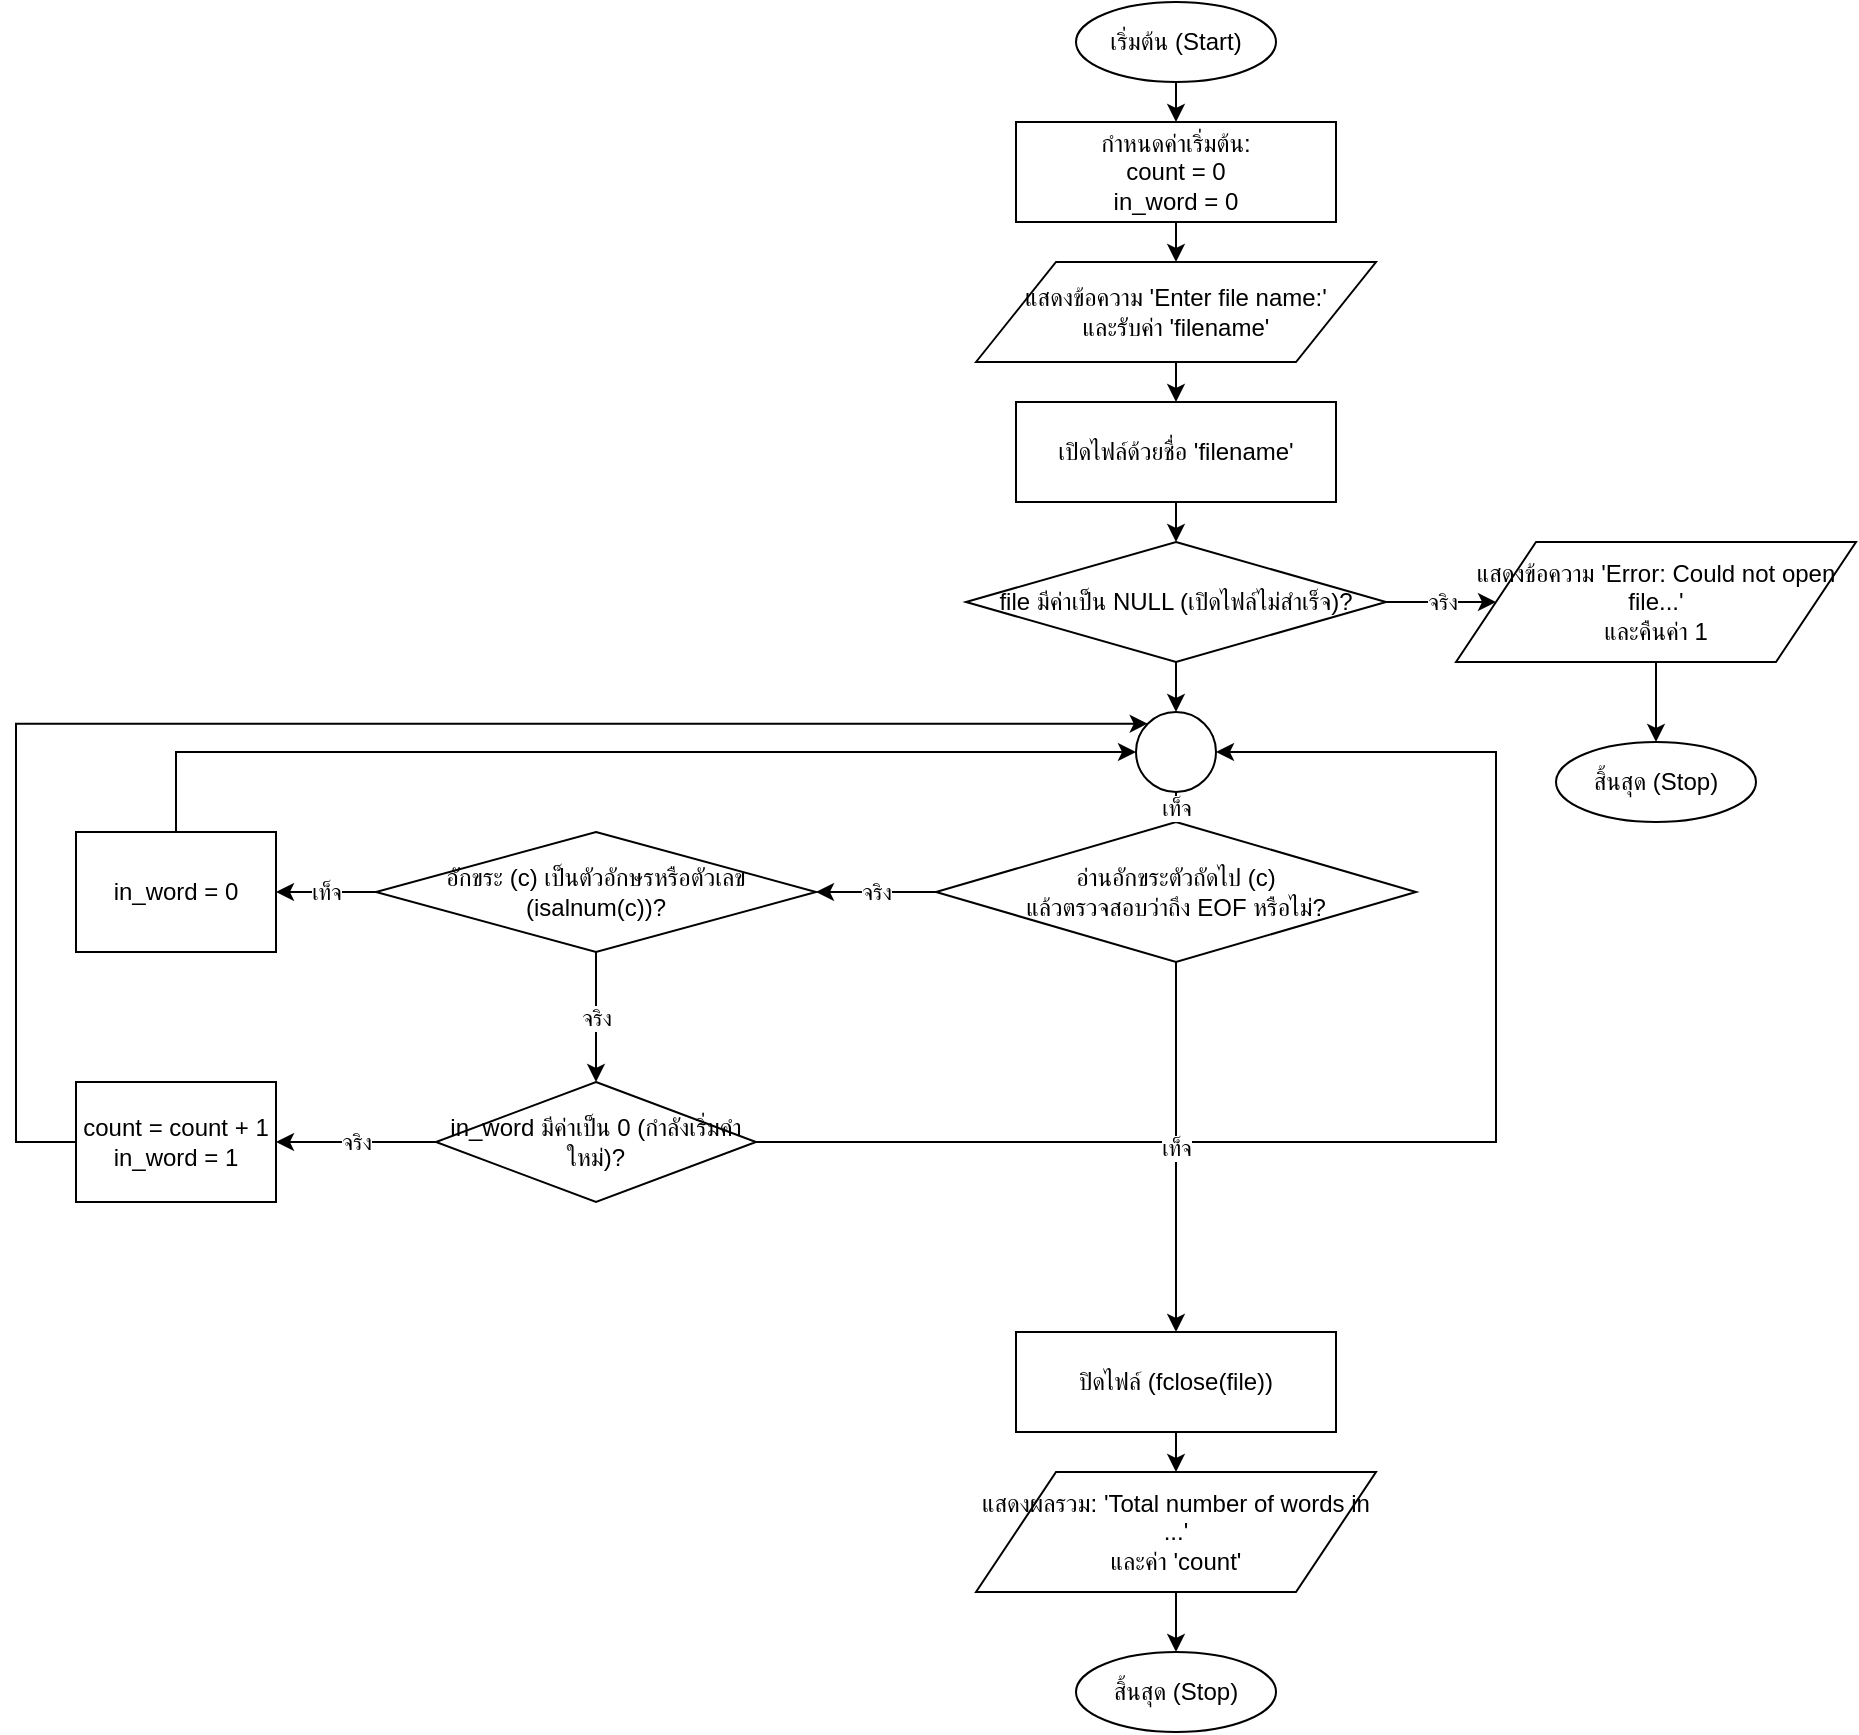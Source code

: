 <mxfile version="28.2.5">
  <diagram id="C5RBs43oDa-KdzZeNtuy" name="Page-1">
    <mxGraphModel grid="1" page="1" gridSize="10" guides="1" tooltips="1" connect="1" arrows="1" fold="1" pageScale="1" pageWidth="827" pageHeight="1169" math="0" shadow="0">
      <root>
        <mxCell id="WIyWlLk6GJQsqaUBKTNV-0" />
        <mxCell id="WIyWlLk6GJQsqaUBKTNV-1" parent="WIyWlLk6GJQsqaUBKTNV-0" />
        <mxCell id="FVZEqwbuU1rG1BpgWnba-0" value="เริ่มต้น (Start)" style="ellipse;whiteSpace=wrap;html=1;" vertex="1" parent="WIyWlLk6GJQsqaUBKTNV-1">
          <mxGeometry x="580" y="210" width="100" height="40" as="geometry" />
        </mxCell>
        <mxCell id="FVZEqwbuU1rG1BpgWnba-1" value="กำหนดค่าเริ่มต้น:&#xa;count = 0&#xa;in_word = 0" style="rounded=0;whiteSpace=wrap;html=1;" vertex="1" parent="WIyWlLk6GJQsqaUBKTNV-1">
          <mxGeometry x="550" y="270" width="160" height="50" as="geometry" />
        </mxCell>
        <mxCell id="FVZEqwbuU1rG1BpgWnba-2" value="แสดงข้อความ &#39;Enter file name:&#39;&#xa;และรับค่า &#39;filename&#39;" style="shape=parallelogram;perimeter=parallelogramPerimeter;whiteSpace=wrap;html=1;" vertex="1" parent="WIyWlLk6GJQsqaUBKTNV-1">
          <mxGeometry x="530" y="340" width="200" height="50" as="geometry" />
        </mxCell>
        <mxCell id="FVZEqwbuU1rG1BpgWnba-3" value="เปิดไฟล์ด้วยชื่อ &#39;filename&#39;" style="rounded=0;whiteSpace=wrap;html=1;" vertex="1" parent="WIyWlLk6GJQsqaUBKTNV-1">
          <mxGeometry x="550" y="410" width="160" height="50" as="geometry" />
        </mxCell>
        <mxCell id="FVZEqwbuU1rG1BpgWnba-4" value="file มีค่าเป็น NULL (เปิดไฟล์ไม่สำเร็จ)?" style="rhombus;whiteSpace=wrap;html=1;" vertex="1" parent="WIyWlLk6GJQsqaUBKTNV-1">
          <mxGeometry x="525" y="480" width="210" height="60" as="geometry" />
        </mxCell>
        <mxCell id="FVZEqwbuU1rG1BpgWnba-5" value="แสดงข้อความ &#39;Error: Could not open file...&#39;&#xa;และคืนค่า 1" style="shape=parallelogram;perimeter=parallelogramPerimeter;whiteSpace=wrap;html=1;" vertex="1" parent="WIyWlLk6GJQsqaUBKTNV-1">
          <mxGeometry x="770" y="480" width="200" height="60" as="geometry" />
        </mxCell>
        <mxCell id="FVZEqwbuU1rG1BpgWnba-6" value="อ่านอักขระตัวถัดไป (c)&#xa;แล้วตรวจสอบว่าถึง EOF หรือไม่?" style="rhombus;whiteSpace=wrap;html=1;" vertex="1" parent="WIyWlLk6GJQsqaUBKTNV-1">
          <mxGeometry x="510" y="620" width="240" height="70" as="geometry" />
        </mxCell>
        <mxCell id="FVZEqwbuU1rG1BpgWnba-7" value="อักขระ (c) เป็นตัวอักษรหรือตัวเลข (isalnum(c))?" style="rhombus;whiteSpace=wrap;html=1;" vertex="1" parent="WIyWlLk6GJQsqaUBKTNV-1">
          <mxGeometry x="230" y="625" width="220" height="60" as="geometry" />
        </mxCell>
        <mxCell id="FVZEqwbuU1rG1BpgWnba-70" style="edgeStyle=orthogonalEdgeStyle;rounded=0;orthogonalLoop=1;jettySize=auto;html=1;entryX=1;entryY=0.5;entryDx=0;entryDy=0;" edge="1" parent="WIyWlLk6GJQsqaUBKTNV-1" source="FVZEqwbuU1rG1BpgWnba-8" target="FVZEqwbuU1rG1BpgWnba-66">
          <mxGeometry relative="1" as="geometry">
            <Array as="points">
              <mxPoint x="790" y="780" />
              <mxPoint x="790" y="585" />
            </Array>
          </mxGeometry>
        </mxCell>
        <mxCell id="FVZEqwbuU1rG1BpgWnba-8" value="in_word มีค่าเป็น 0 (กำลังเริ่มคำใหม่)?" style="rhombus;whiteSpace=wrap;html=1;" vertex="1" parent="WIyWlLk6GJQsqaUBKTNV-1">
          <mxGeometry x="260" y="750" width="160" height="60" as="geometry" />
        </mxCell>
        <mxCell id="FVZEqwbuU1rG1BpgWnba-69" style="edgeStyle=orthogonalEdgeStyle;rounded=0;orthogonalLoop=1;jettySize=auto;html=1;entryX=0;entryY=0;entryDx=0;entryDy=0;" edge="1" parent="WIyWlLk6GJQsqaUBKTNV-1" source="FVZEqwbuU1rG1BpgWnba-9" target="FVZEqwbuU1rG1BpgWnba-66">
          <mxGeometry relative="1" as="geometry">
            <Array as="points">
              <mxPoint x="50" y="780" />
              <mxPoint x="50" y="571" />
            </Array>
          </mxGeometry>
        </mxCell>
        <mxCell id="FVZEqwbuU1rG1BpgWnba-9" value="count = count + 1&#xa;in_word = 1" style="rounded=0;whiteSpace=wrap;html=1;" vertex="1" parent="WIyWlLk6GJQsqaUBKTNV-1">
          <mxGeometry x="80" y="750" width="100" height="60" as="geometry" />
        </mxCell>
        <mxCell id="FVZEqwbuU1rG1BpgWnba-68" style="edgeStyle=orthogonalEdgeStyle;rounded=0;orthogonalLoop=1;jettySize=auto;html=1;entryX=0;entryY=0.5;entryDx=0;entryDy=0;" edge="1" parent="WIyWlLk6GJQsqaUBKTNV-1" source="FVZEqwbuU1rG1BpgWnba-10" target="FVZEqwbuU1rG1BpgWnba-66">
          <mxGeometry relative="1" as="geometry">
            <Array as="points">
              <mxPoint x="130" y="585" />
            </Array>
          </mxGeometry>
        </mxCell>
        <mxCell id="FVZEqwbuU1rG1BpgWnba-10" value="in_word = 0" style="rounded=0;whiteSpace=wrap;html=1;" vertex="1" parent="WIyWlLk6GJQsqaUBKTNV-1">
          <mxGeometry x="80" y="625" width="100" height="60" as="geometry" />
        </mxCell>
        <mxCell id="FVZEqwbuU1rG1BpgWnba-11" value="ปิดไฟล์ (fclose(file))" style="rounded=0;whiteSpace=wrap;html=1;" vertex="1" parent="WIyWlLk6GJQsqaUBKTNV-1">
          <mxGeometry x="550" y="875" width="160" height="50" as="geometry" />
        </mxCell>
        <mxCell id="FVZEqwbuU1rG1BpgWnba-12" value="แสดงผลรวม: &#39;Total number of words in ...&#39;&#xa;และค่า &#39;count&#39;" style="shape=parallelogram;perimeter=parallelogramPerimeter;whiteSpace=wrap;html=1;" vertex="1" parent="WIyWlLk6GJQsqaUBKTNV-1">
          <mxGeometry x="530" y="945" width="200" height="60" as="geometry" />
        </mxCell>
        <mxCell id="FVZEqwbuU1rG1BpgWnba-13" value="สิ้นสุด (Stop)" style="ellipse;whiteSpace=wrap;html=1;" vertex="1" parent="WIyWlLk6GJQsqaUBKTNV-1">
          <mxGeometry x="580" y="1035" width="100" height="40" as="geometry" />
        </mxCell>
        <mxCell id="FVZEqwbuU1rG1BpgWnba-14" value="สิ้นสุด (Stop)" style="ellipse;whiteSpace=wrap;html=1;" vertex="1" parent="WIyWlLk6GJQsqaUBKTNV-1">
          <mxGeometry x="820" y="580" width="100" height="40" as="geometry" />
        </mxCell>
        <mxCell id="FVZEqwbuU1rG1BpgWnba-15" value="" style="endArrow=classic;html=1;entryX=0.5;entryY=0;entryDx=0;entryDy=0;" edge="1" parent="WIyWlLk6GJQsqaUBKTNV-1" source="FVZEqwbuU1rG1BpgWnba-0" target="FVZEqwbuU1rG1BpgWnba-1">
          <mxGeometry width="50" height="50" relative="1" as="geometry">
            <mxPoint x="630" y="250" as="sourcePoint" />
            <mxPoint x="630" y="300" as="targetPoint" />
          </mxGeometry>
        </mxCell>
        <mxCell id="FVZEqwbuU1rG1BpgWnba-16" value="" style="endArrow=classic;html=1;" edge="1" parent="WIyWlLk6GJQsqaUBKTNV-1" source="FVZEqwbuU1rG1BpgWnba-1" target="FVZEqwbuU1rG1BpgWnba-2">
          <mxGeometry width="50" height="50" relative="1" as="geometry">
            <mxPoint x="630" y="320" as="sourcePoint" />
            <mxPoint x="630" y="340" as="targetPoint" />
          </mxGeometry>
        </mxCell>
        <mxCell id="FVZEqwbuU1rG1BpgWnba-17" value="" style="endArrow=classic;html=1;" edge="1" parent="WIyWlLk6GJQsqaUBKTNV-1" source="FVZEqwbuU1rG1BpgWnba-2" target="FVZEqwbuU1rG1BpgWnba-3">
          <mxGeometry width="50" height="50" relative="1" as="geometry">
            <mxPoint x="630" y="390" as="sourcePoint" />
            <mxPoint x="630" y="410" as="targetPoint" />
          </mxGeometry>
        </mxCell>
        <mxCell id="FVZEqwbuU1rG1BpgWnba-18" value="" style="endArrow=classic;html=1;" edge="1" parent="WIyWlLk6GJQsqaUBKTNV-1" source="FVZEqwbuU1rG1BpgWnba-3" target="FVZEqwbuU1rG1BpgWnba-4">
          <mxGeometry width="50" height="50" relative="1" as="geometry">
            <mxPoint x="630" y="460" as="sourcePoint" />
            <mxPoint x="630" y="480" as="targetPoint" />
          </mxGeometry>
        </mxCell>
        <mxCell id="FVZEqwbuU1rG1BpgWnba-19" value="จริง" style="endArrow=classic;html=1;exitX=1;exitY=0.5;exitDx=0;exitDy=0;entryX=0;entryY=0.5;entryDx=0;entryDy=0;" edge="1" parent="WIyWlLk6GJQsqaUBKTNV-1" source="FVZEqwbuU1rG1BpgWnba-4" target="FVZEqwbuU1rG1BpgWnba-5">
          <mxGeometry width="50" height="50" relative="1" as="geometry">
            <mxPoint x="745" y="510" as="sourcePoint" />
            <mxPoint x="795" y="510" as="targetPoint" />
          </mxGeometry>
        </mxCell>
        <mxCell id="FVZEqwbuU1rG1BpgWnba-20" value="" style="endArrow=classic;html=1;" edge="1" parent="WIyWlLk6GJQsqaUBKTNV-1" source="FVZEqwbuU1rG1BpgWnba-5" target="FVZEqwbuU1rG1BpgWnba-14">
          <mxGeometry width="50" height="50" relative="1" as="geometry">
            <mxPoint x="870" y="540" as="sourcePoint" />
            <mxPoint x="870" y="580" as="targetPoint" />
          </mxGeometry>
        </mxCell>
        <mxCell id="FVZEqwbuU1rG1BpgWnba-21" value="เท็จ" style="endArrow=classic;html=1;exitX=0.5;exitY=1;exitDx=0;exitDy=0;entryX=0.5;entryY=0;entryDx=0;entryDy=0;" edge="1" parent="WIyWlLk6GJQsqaUBKTNV-1" source="FVZEqwbuU1rG1BpgWnba-66" target="FVZEqwbuU1rG1BpgWnba-6">
          <mxGeometry width="50" height="50" relative="1" as="geometry">
            <mxPoint x="630" y="540" as="sourcePoint" />
            <mxPoint x="630" y="570" as="targetPoint" />
          </mxGeometry>
        </mxCell>
        <mxCell id="FVZEqwbuU1rG1BpgWnba-22" value="จริง" style="endArrow=classic;html=1;exitX=0;exitY=0.5;exitDx=0;exitDy=0;entryX=1;entryY=0.5;entryDx=0;entryDy=0;" edge="1" parent="WIyWlLk6GJQsqaUBKTNV-1" source="FVZEqwbuU1rG1BpgWnba-6" target="FVZEqwbuU1rG1BpgWnba-7">
          <mxGeometry width="50" height="50" relative="1" as="geometry">
            <mxPoint x="630" y="690" as="sourcePoint" />
            <mxPoint x="630" y="720" as="targetPoint" />
          </mxGeometry>
        </mxCell>
        <mxCell id="FVZEqwbuU1rG1BpgWnba-23" value="จริง" style="endArrow=classic;html=1;exitX=0.5;exitY=1;exitDx=0;exitDy=0;entryX=0.5;entryY=0;entryDx=0;entryDy=0;" edge="1" parent="WIyWlLk6GJQsqaUBKTNV-1" source="FVZEqwbuU1rG1BpgWnba-7" target="FVZEqwbuU1rG1BpgWnba-8">
          <mxGeometry width="50" height="50" relative="1" as="geometry">
            <mxPoint x="630" y="730" as="sourcePoint" />
            <mxPoint x="560" y="770" as="targetPoint" />
          </mxGeometry>
        </mxCell>
        <mxCell id="FVZEqwbuU1rG1BpgWnba-24" value="จริง" style="endArrow=classic;html=1;exitX=0;exitY=0.5;exitDx=0;exitDy=0;entryX=1;entryY=0.5;entryDx=0;entryDy=0;" edge="1" parent="WIyWlLk6GJQsqaUBKTNV-1" source="FVZEqwbuU1rG1BpgWnba-8" target="FVZEqwbuU1rG1BpgWnba-9">
          <mxGeometry width="50" height="50" relative="1" as="geometry">
            <mxPoint x="480" y="800" as="sourcePoint" />
            <mxPoint x="450" y="800" as="targetPoint" />
          </mxGeometry>
        </mxCell>
        <mxCell id="FVZEqwbuU1rG1BpgWnba-28" value="เท็จ" style="endArrow=classic;html=1;exitX=0;exitY=0.5;exitDx=0;exitDy=0;entryX=1;entryY=0.5;entryDx=0;entryDy=0;" edge="1" parent="WIyWlLk6GJQsqaUBKTNV-1" source="FVZEqwbuU1rG1BpgWnba-7" target="FVZEqwbuU1rG1BpgWnba-10">
          <mxGeometry width="50" height="50" relative="1" as="geometry">
            <mxPoint x="740" y="750" as="sourcePoint" />
            <mxPoint x="160" y="680" as="targetPoint" />
          </mxGeometry>
        </mxCell>
        <mxCell id="FVZEqwbuU1rG1BpgWnba-30" value="เท็จ" style="endArrow=classic;html=1;exitX=0.5;exitY=1;exitDx=0;exitDy=0;entryX=0.5;entryY=0;entryDx=0;entryDy=0;" edge="1" parent="WIyWlLk6GJQsqaUBKTNV-1" source="FVZEqwbuU1rG1BpgWnba-6" target="FVZEqwbuU1rG1BpgWnba-11">
          <mxGeometry width="50" height="50" relative="1" as="geometry">
            <mxPoint x="630" y="640" as="sourcePoint" />
            <mxPoint x="630" y="880" as="targetPoint" />
            <Array as="points">
              <mxPoint x="630" y="870" />
            </Array>
          </mxGeometry>
        </mxCell>
        <mxCell id="FVZEqwbuU1rG1BpgWnba-31" value="" style="endArrow=classic;html=1;" edge="1" parent="WIyWlLk6GJQsqaUBKTNV-1" source="FVZEqwbuU1rG1BpgWnba-11" target="FVZEqwbuU1rG1BpgWnba-12">
          <mxGeometry width="50" height="50" relative="1" as="geometry">
            <mxPoint x="630" y="925" as="sourcePoint" />
            <mxPoint x="630" y="945" as="targetPoint" />
          </mxGeometry>
        </mxCell>
        <mxCell id="FVZEqwbuU1rG1BpgWnba-32" value="" style="endArrow=classic;html=1;" edge="1" parent="WIyWlLk6GJQsqaUBKTNV-1" source="FVZEqwbuU1rG1BpgWnba-12" target="FVZEqwbuU1rG1BpgWnba-13">
          <mxGeometry width="50" height="50" relative="1" as="geometry">
            <mxPoint x="630" y="1005" as="sourcePoint" />
            <mxPoint x="630" y="1035" as="targetPoint" />
          </mxGeometry>
        </mxCell>
        <mxCell id="FVZEqwbuU1rG1BpgWnba-67" value="" style="endArrow=classic;html=1;exitX=0.5;exitY=1;exitDx=0;exitDy=0;entryX=0.5;entryY=0;entryDx=0;entryDy=0;" edge="1" parent="WIyWlLk6GJQsqaUBKTNV-1" source="FVZEqwbuU1rG1BpgWnba-4" target="FVZEqwbuU1rG1BpgWnba-66">
          <mxGeometry width="50" height="50" relative="1" as="geometry">
            <mxPoint x="630" y="540" as="sourcePoint" />
            <mxPoint x="630" y="620" as="targetPoint" />
          </mxGeometry>
        </mxCell>
        <mxCell id="FVZEqwbuU1rG1BpgWnba-66" value="" style="ellipse;whiteSpace=wrap;html=1;aspect=fixed;" vertex="1" parent="WIyWlLk6GJQsqaUBKTNV-1">
          <mxGeometry x="610" y="565" width="40" height="40" as="geometry" />
        </mxCell>
      </root>
    </mxGraphModel>
  </diagram>
</mxfile>
